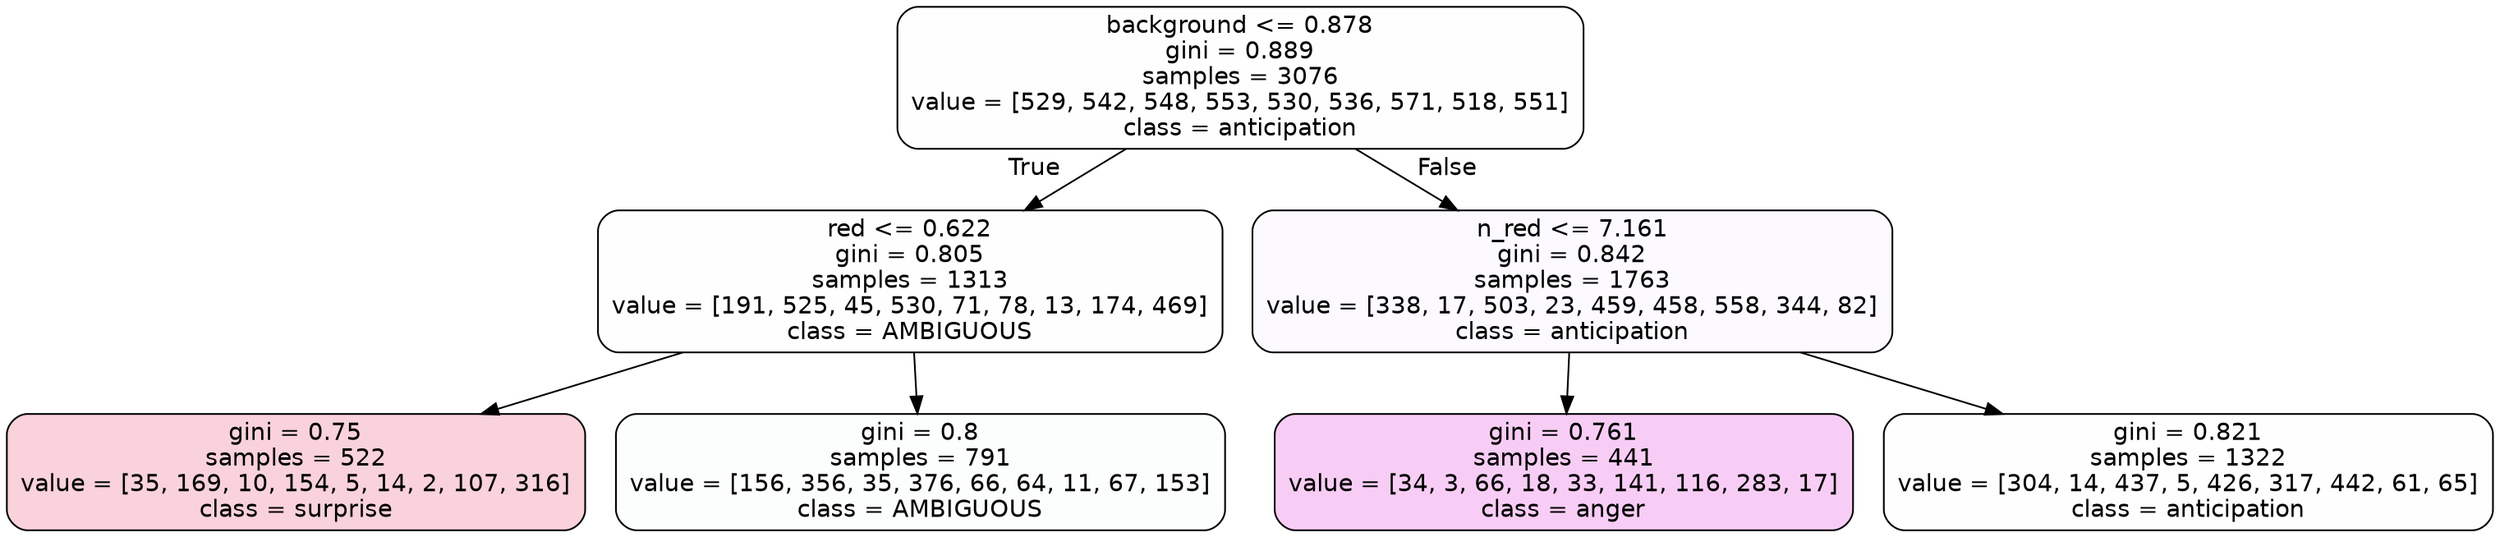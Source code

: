 digraph Tree {
node [shape=box, style="filled, rounded", color="black", fontname=helvetica] ;
edge [fontname=helvetica] ;
0 [label="background <= 0.878\ngini = 0.889\nsamples = 3076\nvalue = [529, 542, 548, 553, 530, 536, 571, 518, 551]\nclass = anticipation", fillcolor="#8139e501"] ;
1 [label="red <= 0.622\ngini = 0.805\nsamples = 1313\nvalue = [191, 525, 45, 530, 71, 78, 13, 174, 469]\nclass = AMBIGUOUS", fillcolor="#39e58101"] ;
0 -> 1 [labeldistance=2.5, labelangle=45, headlabel="True"] ;
2 [label="gini = 0.75\nsamples = 522\nvalue = [35, 169, 10, 154, 5, 14, 2, 107, 316]\nclass = surprise", fillcolor="#e539643a"] ;
1 -> 2 ;
3 [label="gini = 0.8\nsamples = 791\nvalue = [156, 356, 35, 376, 66, 64, 11, 67, 153]\nclass = AMBIGUOUS", fillcolor="#39e58105"] ;
1 -> 3 ;
4 [label="n_red <= 7.161\ngini = 0.842\nsamples = 1763\nvalue = [338, 17, 503, 23, 459, 458, 558, 344, 82]\nclass = anticipation", fillcolor="#8139e506"] ;
0 -> 4 [labeldistance=2.5, labelangle=-45, headlabel="False"] ;
5 [label="gini = 0.761\nsamples = 441\nvalue = [34, 3, 66, 18, 33, 141, 116, 283, 17]\nclass = anger", fillcolor="#e539d740"] ;
4 -> 5 ;
6 [label="gini = 0.821\nsamples = 1322\nvalue = [304, 14, 437, 5, 426, 317, 442, 61, 65]\nclass = anticipation", fillcolor="#8139e501"] ;
4 -> 6 ;
}